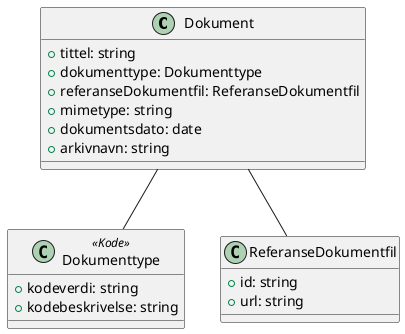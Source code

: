 @startuml
class Dokument {
    +tittel: string
    +dokumenttype: Dokumenttype
    +referanseDokumentfil: ReferanseDokumentfil
    +mimetype: string
    +dokumentsdato: date
    +arkivnavn: string
}

Dokument -- Dokumenttype
Dokument -- ReferanseDokumentfil

class Dokumenttype <<Kode>> {
    +kodeverdi: string
    +kodebeskrivelse: string
}

class ReferanseDokumentfil {
    +id: string
    +url: string
}

@enduml